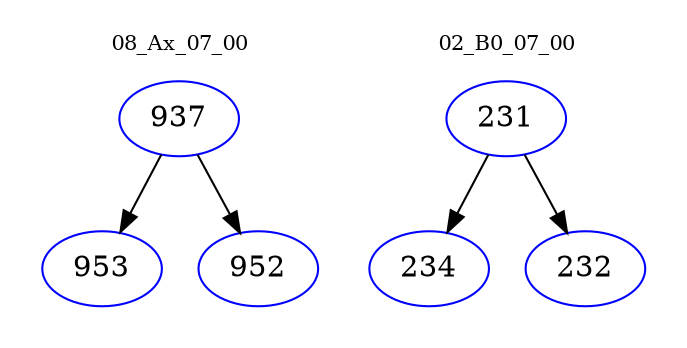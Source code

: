 digraph{
subgraph cluster_0 {
color = white
label = "08_Ax_07_00";
fontsize=10;
T0_937 [label="937", color="blue"]
T0_937 -> T0_953 [color="black"]
T0_953 [label="953", color="blue"]
T0_937 -> T0_952 [color="black"]
T0_952 [label="952", color="blue"]
}
subgraph cluster_1 {
color = white
label = "02_B0_07_00";
fontsize=10;
T1_231 [label="231", color="blue"]
T1_231 -> T1_234 [color="black"]
T1_234 [label="234", color="blue"]
T1_231 -> T1_232 [color="black"]
T1_232 [label="232", color="blue"]
}
}
